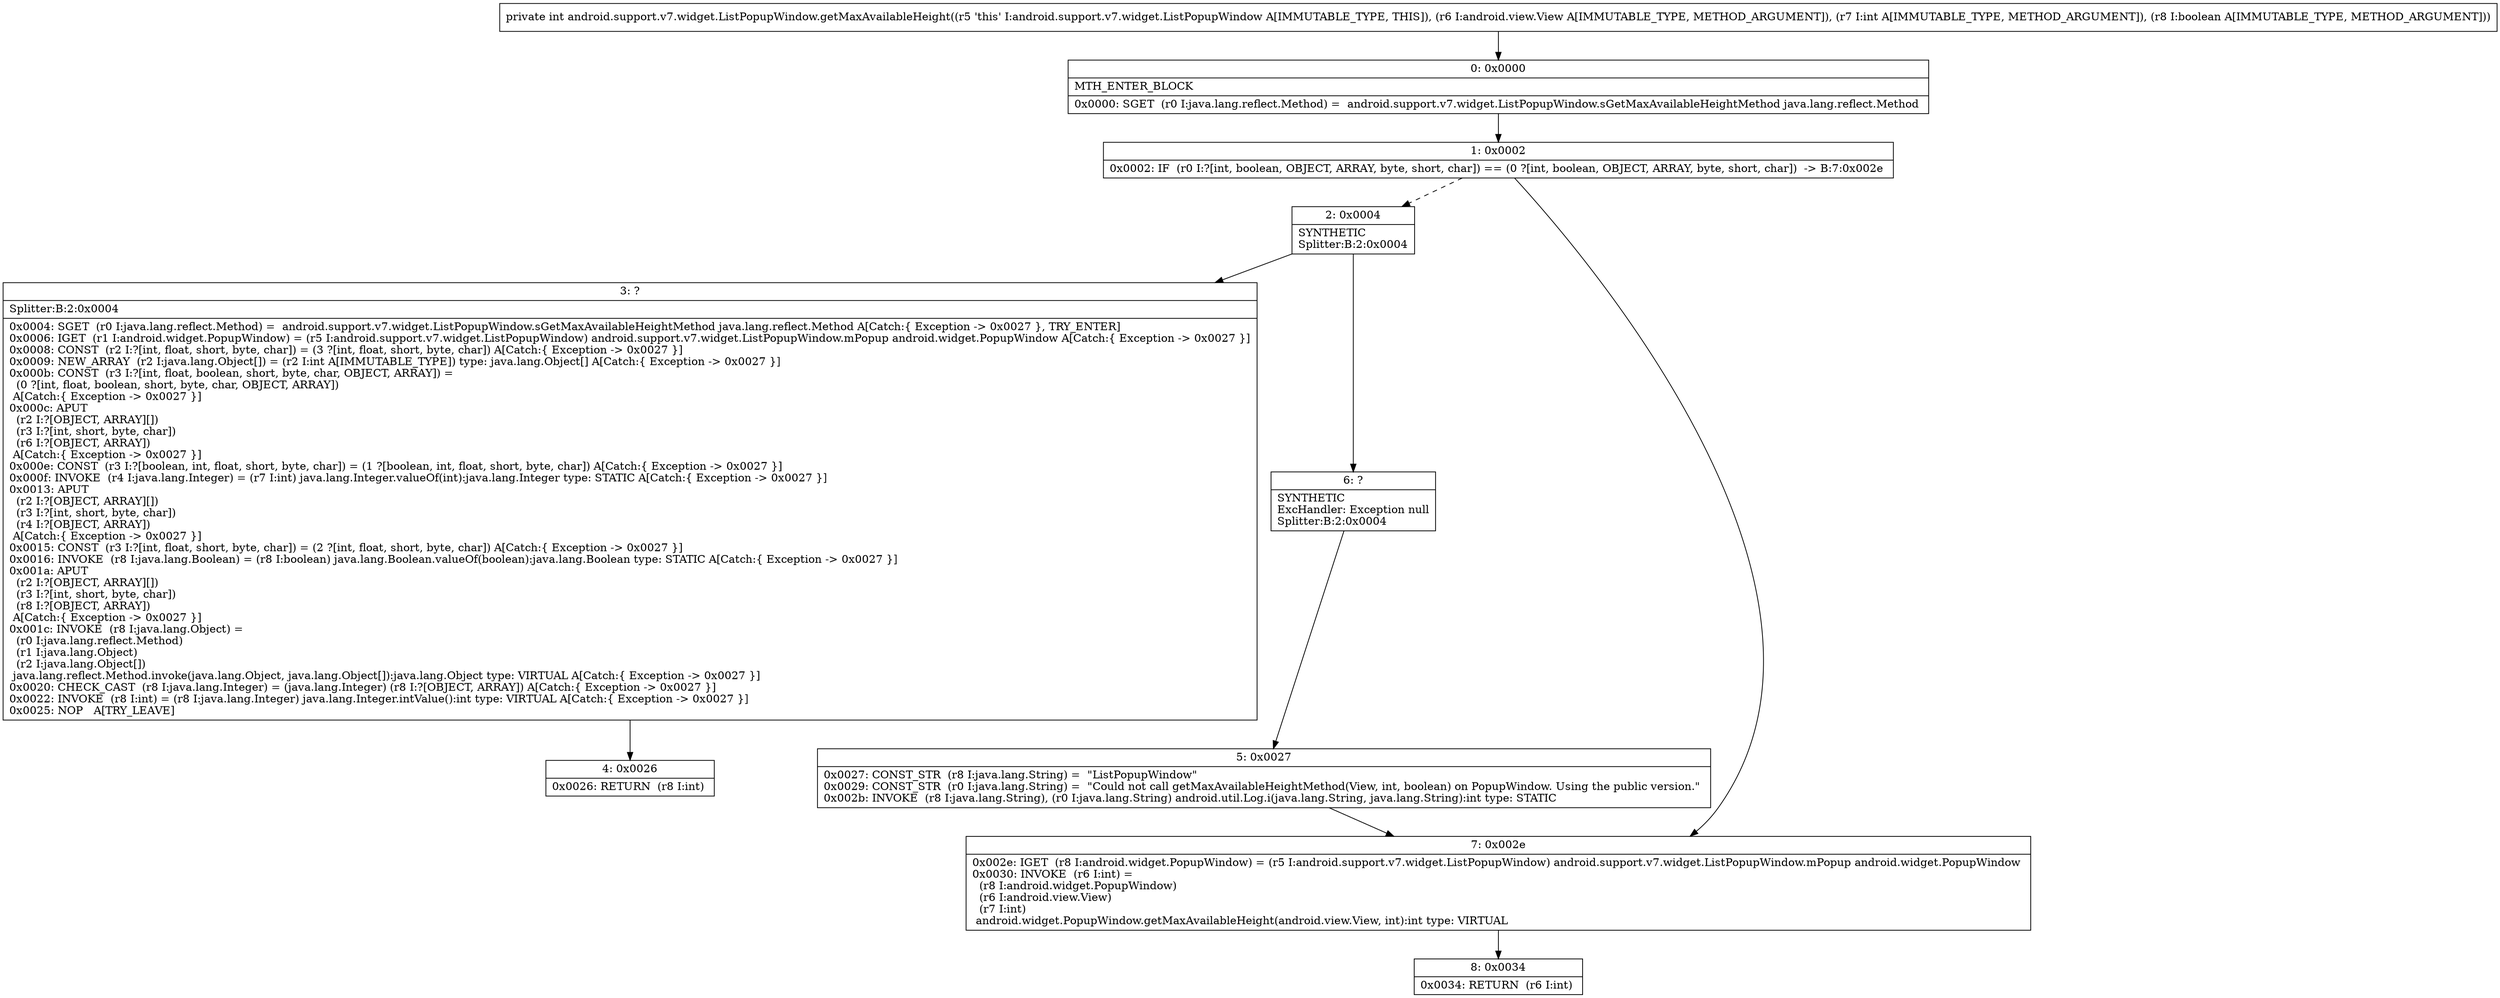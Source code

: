 digraph "CFG forandroid.support.v7.widget.ListPopupWindow.getMaxAvailableHeight(Landroid\/view\/View;IZ)I" {
Node_0 [shape=record,label="{0\:\ 0x0000|MTH_ENTER_BLOCK\l|0x0000: SGET  (r0 I:java.lang.reflect.Method) =  android.support.v7.widget.ListPopupWindow.sGetMaxAvailableHeightMethod java.lang.reflect.Method \l}"];
Node_1 [shape=record,label="{1\:\ 0x0002|0x0002: IF  (r0 I:?[int, boolean, OBJECT, ARRAY, byte, short, char]) == (0 ?[int, boolean, OBJECT, ARRAY, byte, short, char])  \-\> B:7:0x002e \l}"];
Node_2 [shape=record,label="{2\:\ 0x0004|SYNTHETIC\lSplitter:B:2:0x0004\l}"];
Node_3 [shape=record,label="{3\:\ ?|Splitter:B:2:0x0004\l|0x0004: SGET  (r0 I:java.lang.reflect.Method) =  android.support.v7.widget.ListPopupWindow.sGetMaxAvailableHeightMethod java.lang.reflect.Method A[Catch:\{ Exception \-\> 0x0027 \}, TRY_ENTER]\l0x0006: IGET  (r1 I:android.widget.PopupWindow) = (r5 I:android.support.v7.widget.ListPopupWindow) android.support.v7.widget.ListPopupWindow.mPopup android.widget.PopupWindow A[Catch:\{ Exception \-\> 0x0027 \}]\l0x0008: CONST  (r2 I:?[int, float, short, byte, char]) = (3 ?[int, float, short, byte, char]) A[Catch:\{ Exception \-\> 0x0027 \}]\l0x0009: NEW_ARRAY  (r2 I:java.lang.Object[]) = (r2 I:int A[IMMUTABLE_TYPE]) type: java.lang.Object[] A[Catch:\{ Exception \-\> 0x0027 \}]\l0x000b: CONST  (r3 I:?[int, float, boolean, short, byte, char, OBJECT, ARRAY]) = \l  (0 ?[int, float, boolean, short, byte, char, OBJECT, ARRAY])\l A[Catch:\{ Exception \-\> 0x0027 \}]\l0x000c: APUT  \l  (r2 I:?[OBJECT, ARRAY][])\l  (r3 I:?[int, short, byte, char])\l  (r6 I:?[OBJECT, ARRAY])\l A[Catch:\{ Exception \-\> 0x0027 \}]\l0x000e: CONST  (r3 I:?[boolean, int, float, short, byte, char]) = (1 ?[boolean, int, float, short, byte, char]) A[Catch:\{ Exception \-\> 0x0027 \}]\l0x000f: INVOKE  (r4 I:java.lang.Integer) = (r7 I:int) java.lang.Integer.valueOf(int):java.lang.Integer type: STATIC A[Catch:\{ Exception \-\> 0x0027 \}]\l0x0013: APUT  \l  (r2 I:?[OBJECT, ARRAY][])\l  (r3 I:?[int, short, byte, char])\l  (r4 I:?[OBJECT, ARRAY])\l A[Catch:\{ Exception \-\> 0x0027 \}]\l0x0015: CONST  (r3 I:?[int, float, short, byte, char]) = (2 ?[int, float, short, byte, char]) A[Catch:\{ Exception \-\> 0x0027 \}]\l0x0016: INVOKE  (r8 I:java.lang.Boolean) = (r8 I:boolean) java.lang.Boolean.valueOf(boolean):java.lang.Boolean type: STATIC A[Catch:\{ Exception \-\> 0x0027 \}]\l0x001a: APUT  \l  (r2 I:?[OBJECT, ARRAY][])\l  (r3 I:?[int, short, byte, char])\l  (r8 I:?[OBJECT, ARRAY])\l A[Catch:\{ Exception \-\> 0x0027 \}]\l0x001c: INVOKE  (r8 I:java.lang.Object) = \l  (r0 I:java.lang.reflect.Method)\l  (r1 I:java.lang.Object)\l  (r2 I:java.lang.Object[])\l java.lang.reflect.Method.invoke(java.lang.Object, java.lang.Object[]):java.lang.Object type: VIRTUAL A[Catch:\{ Exception \-\> 0x0027 \}]\l0x0020: CHECK_CAST  (r8 I:java.lang.Integer) = (java.lang.Integer) (r8 I:?[OBJECT, ARRAY]) A[Catch:\{ Exception \-\> 0x0027 \}]\l0x0022: INVOKE  (r8 I:int) = (r8 I:java.lang.Integer) java.lang.Integer.intValue():int type: VIRTUAL A[Catch:\{ Exception \-\> 0x0027 \}]\l0x0025: NOP   A[TRY_LEAVE]\l}"];
Node_4 [shape=record,label="{4\:\ 0x0026|0x0026: RETURN  (r8 I:int) \l}"];
Node_5 [shape=record,label="{5\:\ 0x0027|0x0027: CONST_STR  (r8 I:java.lang.String) =  \"ListPopupWindow\" \l0x0029: CONST_STR  (r0 I:java.lang.String) =  \"Could not call getMaxAvailableHeightMethod(View, int, boolean) on PopupWindow. Using the public version.\" \l0x002b: INVOKE  (r8 I:java.lang.String), (r0 I:java.lang.String) android.util.Log.i(java.lang.String, java.lang.String):int type: STATIC \l}"];
Node_6 [shape=record,label="{6\:\ ?|SYNTHETIC\lExcHandler: Exception null\lSplitter:B:2:0x0004\l}"];
Node_7 [shape=record,label="{7\:\ 0x002e|0x002e: IGET  (r8 I:android.widget.PopupWindow) = (r5 I:android.support.v7.widget.ListPopupWindow) android.support.v7.widget.ListPopupWindow.mPopup android.widget.PopupWindow \l0x0030: INVOKE  (r6 I:int) = \l  (r8 I:android.widget.PopupWindow)\l  (r6 I:android.view.View)\l  (r7 I:int)\l android.widget.PopupWindow.getMaxAvailableHeight(android.view.View, int):int type: VIRTUAL \l}"];
Node_8 [shape=record,label="{8\:\ 0x0034|0x0034: RETURN  (r6 I:int) \l}"];
MethodNode[shape=record,label="{private int android.support.v7.widget.ListPopupWindow.getMaxAvailableHeight((r5 'this' I:android.support.v7.widget.ListPopupWindow A[IMMUTABLE_TYPE, THIS]), (r6 I:android.view.View A[IMMUTABLE_TYPE, METHOD_ARGUMENT]), (r7 I:int A[IMMUTABLE_TYPE, METHOD_ARGUMENT]), (r8 I:boolean A[IMMUTABLE_TYPE, METHOD_ARGUMENT])) }"];
MethodNode -> Node_0;
Node_0 -> Node_1;
Node_1 -> Node_2[style=dashed];
Node_1 -> Node_7;
Node_2 -> Node_3;
Node_2 -> Node_6;
Node_3 -> Node_4;
Node_5 -> Node_7;
Node_6 -> Node_5;
Node_7 -> Node_8;
}

